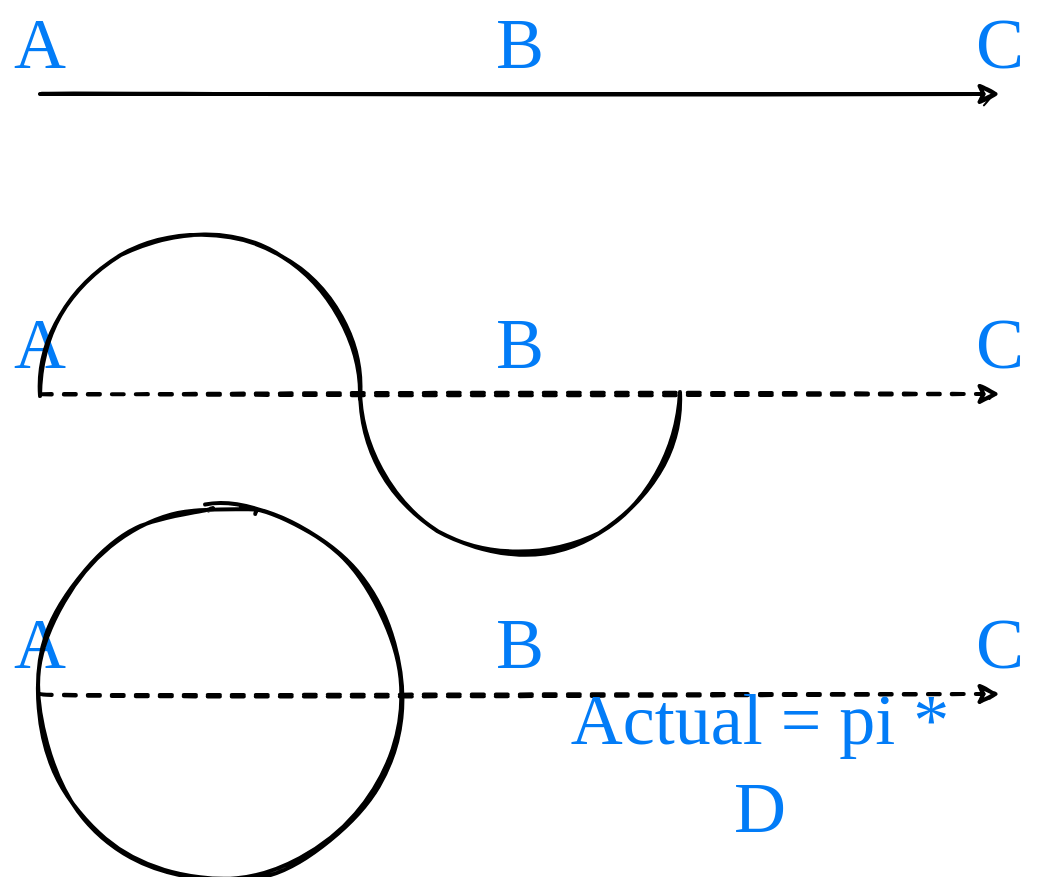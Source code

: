 <mxfile version="16.0.0" type="device"><diagram id="3BZdFz9BDEI62jo-eF8k" name="Page-1"><mxGraphModel dx="1106" dy="997" grid="1" gridSize="10" guides="1" tooltips="1" connect="1" arrows="1" fold="1" page="1" pageScale="1" pageWidth="1600" pageHeight="1200" math="0" shadow="0"><root><mxCell id="0"/><mxCell id="1" parent="0"/><mxCell id="ww3587tznn00mxLisWe5-24" value="" style="group" vertex="1" connectable="0" parent="1"><mxGeometry x="120" y="90" width="520" height="430" as="geometry"/></mxCell><mxCell id="ww3587tznn00mxLisWe5-7" value="A" style="text;html=1;strokeColor=none;fillColor=none;align=center;verticalAlign=middle;whiteSpace=wrap;rounded=0;fontFamily=FZJingLeiS-R-GB;fontSize=36;fontColor=#027CF7;" vertex="1" parent="ww3587tznn00mxLisWe5-24"><mxGeometry y="150" width="40" height="30" as="geometry"/></mxCell><mxCell id="ww3587tznn00mxLisWe5-8" value="B" style="text;html=1;strokeColor=none;fillColor=none;align=center;verticalAlign=middle;whiteSpace=wrap;rounded=0;fontFamily=FZJingLeiS-R-GB;fontSize=36;fontColor=#027CF7;" vertex="1" parent="ww3587tznn00mxLisWe5-24"><mxGeometry x="240" y="150" width="40" height="30" as="geometry"/></mxCell><mxCell id="ww3587tznn00mxLisWe5-9" value="C" style="text;html=1;strokeColor=none;fillColor=none;align=center;verticalAlign=middle;whiteSpace=wrap;rounded=0;fontFamily=FZJingLeiS-R-GB;fontSize=36;fontColor=#027CF7;" vertex="1" parent="ww3587tznn00mxLisWe5-24"><mxGeometry x="480" y="150" width="40" height="30" as="geometry"/></mxCell><mxCell id="ww3587tznn00mxLisWe5-1" value="A" style="text;html=1;strokeColor=none;fillColor=none;align=center;verticalAlign=middle;whiteSpace=wrap;rounded=0;fontFamily=FZJingLeiS-R-GB;fontSize=36;fontColor=#027CF7;" vertex="1" parent="ww3587tznn00mxLisWe5-24"><mxGeometry width="40" height="30" as="geometry"/></mxCell><mxCell id="ww3587tznn00mxLisWe5-2" value="B" style="text;html=1;strokeColor=none;fillColor=none;align=center;verticalAlign=middle;whiteSpace=wrap;rounded=0;fontFamily=FZJingLeiS-R-GB;fontSize=36;fontColor=#027CF7;" vertex="1" parent="ww3587tznn00mxLisWe5-24"><mxGeometry x="240" width="40" height="30" as="geometry"/></mxCell><mxCell id="ww3587tznn00mxLisWe5-3" value="C" style="text;html=1;strokeColor=none;fillColor=none;align=center;verticalAlign=middle;whiteSpace=wrap;rounded=0;fontFamily=FZJingLeiS-R-GB;fontSize=36;fontColor=#027CF7;" vertex="1" parent="ww3587tznn00mxLisWe5-24"><mxGeometry x="480" width="40" height="30" as="geometry"/></mxCell><mxCell id="ww3587tznn00mxLisWe5-11" value="" style="endArrow=classic;html=1;sketch=1;fontFamily=FZJingLeiS-R-GB;fontSize=36;fontColor=#027CF7;strokeWidth=2;curved=1;" edge="1" parent="ww3587tznn00mxLisWe5-24"><mxGeometry width="50" height="50" relative="1" as="geometry"><mxPoint x="20" y="40" as="sourcePoint"/><mxPoint x="500" y="40" as="targetPoint"/></mxGeometry></mxCell><mxCell id="ww3587tznn00mxLisWe5-12" value="" style="endArrow=classic;html=1;sketch=1;fontFamily=FZJingLeiS-R-GB;fontSize=36;fontColor=#027CF7;strokeWidth=2;curved=1;dashed=1;" edge="1" parent="ww3587tznn00mxLisWe5-24"><mxGeometry width="50" height="50" relative="1" as="geometry"><mxPoint x="20" y="190" as="sourcePoint"/><mxPoint x="500" y="190" as="targetPoint"/></mxGeometry></mxCell><mxCell id="ww3587tznn00mxLisWe5-14" value="A" style="text;html=1;strokeColor=none;fillColor=none;align=center;verticalAlign=middle;whiteSpace=wrap;rounded=0;fontFamily=FZJingLeiS-R-GB;fontSize=36;fontColor=#027CF7;" vertex="1" parent="ww3587tznn00mxLisWe5-24"><mxGeometry y="300" width="40" height="30" as="geometry"/></mxCell><mxCell id="ww3587tznn00mxLisWe5-15" value="B" style="text;html=1;strokeColor=none;fillColor=none;align=center;verticalAlign=middle;whiteSpace=wrap;rounded=0;fontFamily=FZJingLeiS-R-GB;fontSize=36;fontColor=#027CF7;" vertex="1" parent="ww3587tznn00mxLisWe5-24"><mxGeometry x="240" y="300" width="40" height="30" as="geometry"/></mxCell><mxCell id="ww3587tznn00mxLisWe5-16" value="C" style="text;html=1;strokeColor=none;fillColor=none;align=center;verticalAlign=middle;whiteSpace=wrap;rounded=0;fontFamily=FZJingLeiS-R-GB;fontSize=36;fontColor=#027CF7;" vertex="1" parent="ww3587tznn00mxLisWe5-24"><mxGeometry x="480" y="300" width="40" height="30" as="geometry"/></mxCell><mxCell id="ww3587tznn00mxLisWe5-17" value="" style="endArrow=classic;html=1;sketch=1;fontFamily=FZJingLeiS-R-GB;fontSize=36;fontColor=#027CF7;strokeWidth=2;curved=1;dashed=1;" edge="1" parent="ww3587tznn00mxLisWe5-24"><mxGeometry width="50" height="50" relative="1" as="geometry"><mxPoint x="20" y="340" as="sourcePoint"/><mxPoint x="500" y="340" as="targetPoint"/></mxGeometry></mxCell><mxCell id="ww3587tznn00mxLisWe5-18" value="" style="ellipse;whiteSpace=wrap;html=1;aspect=fixed;fontFamily=FZJingLeiS-R-GB;fontSize=36;fontColor=#027CF7;fillColor=none;sketch=1;strokeWidth=2;" vertex="1" parent="ww3587tznn00mxLisWe5-24"><mxGeometry x="20" y="250" width="180" height="180" as="geometry"/></mxCell><mxCell id="ww3587tznn00mxLisWe5-19" value="Actual = pi * D" style="text;html=1;strokeColor=none;fillColor=none;align=center;verticalAlign=middle;whiteSpace=wrap;rounded=0;fontFamily=FZJingLeiS-R-GB;fontSize=36;fontColor=#027CF7;" vertex="1" parent="ww3587tznn00mxLisWe5-24"><mxGeometry x="270" y="360" width="220" height="30" as="geometry"/></mxCell><mxCell id="ww3587tznn00mxLisWe5-21" value="" style="verticalLabelPosition=bottom;verticalAlign=top;html=1;shape=mxgraph.basic.arc;startAngle=0.498;endAngle=0.005;sketch=1;fontFamily=FZJingLeiS-R-GB;fontSize=36;fontColor=#027CF7;strokeWidth=2;fillColor=none;rotation=90;" vertex="1" parent="ww3587tznn00mxLisWe5-24"><mxGeometry x="20" y="110" width="160" height="160" as="geometry"/></mxCell><mxCell id="ww3587tznn00mxLisWe5-22" value="" style="verticalLabelPosition=bottom;verticalAlign=top;html=1;shape=mxgraph.basic.arc;startAngle=0.498;endAngle=0.005;sketch=1;fontFamily=FZJingLeiS-R-GB;fontSize=36;fontColor=#027CF7;strokeWidth=2;fillColor=none;rotation=-90;" vertex="1" parent="ww3587tznn00mxLisWe5-24"><mxGeometry x="180" y="110" width="160" height="160" as="geometry"/></mxCell></root></mxGraphModel></diagram></mxfile>